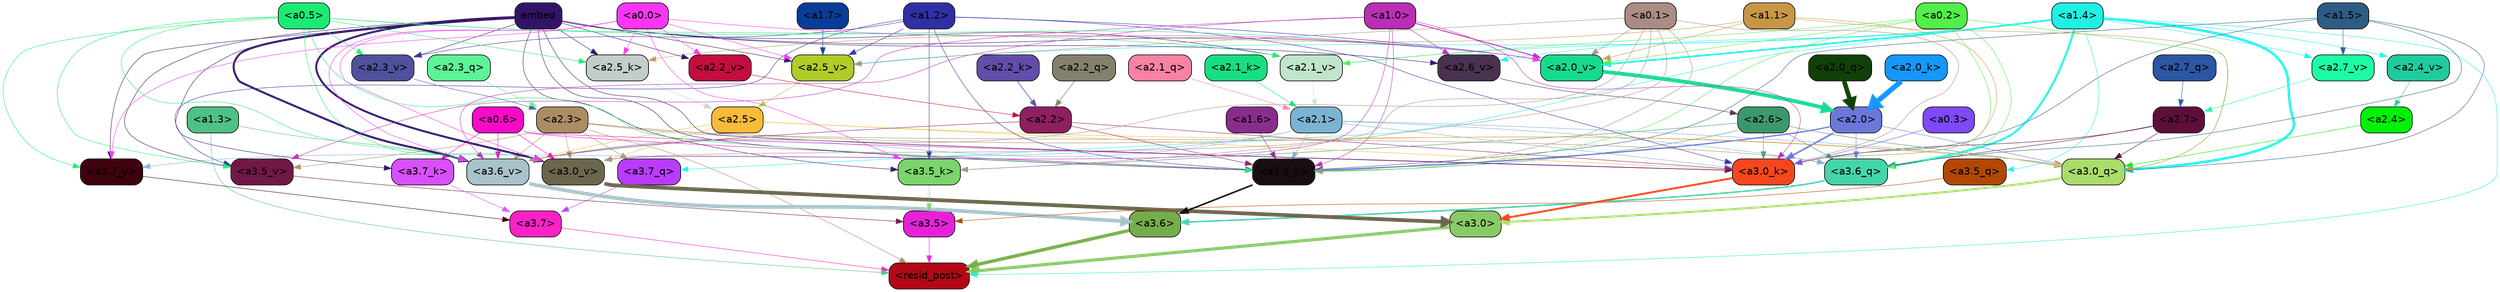 strict digraph "" {
	graph [bgcolor=transparent,
		layout=dot,
		overlap=false,
		splines=true
	];
	"<a3.7>"	[color=black,
		fillcolor="#fc21c6",
		fontname=Helvetica,
		shape=box,
		style="filled, rounded"];
	"<resid_post>"	[color=black,
		fillcolor="#b20815",
		fontname=Helvetica,
		shape=box,
		style="filled, rounded"];
	"<a3.7>" -> "<resid_post>"	[color="#fc21c6",
		penwidth=0.6239100098609924];
	"<a3.6>"	[color=black,
		fillcolor="#76ad4b",
		fontname=Helvetica,
		shape=box,
		style="filled, rounded"];
	"<a3.6>" -> "<resid_post>"	[color="#76ad4b",
		penwidth=4.569062113761902];
	"<a3.5>"	[color=black,
		fillcolor="#e622d9",
		fontname=Helvetica,
		shape=box,
		style="filled, rounded"];
	"<a3.5>" -> "<resid_post>"	[color="#e622d9",
		penwidth=0.6];
	"<a3.0>"	[color=black,
		fillcolor="#88ca65",
		fontname=Helvetica,
		shape=box,
		style="filled, rounded"];
	"<a3.0>" -> "<resid_post>"	[color="#88ca65",
		penwidth=4.283544182777405];
	"<a2.3>"	[color=black,
		fillcolor="#ac8c65",
		fontname=Helvetica,
		shape=box,
		style="filled, rounded"];
	"<a2.3>" -> "<resid_post>"	[color="#ac8c65",
		penwidth=0.6];
	"<a3.7_q>"	[color=black,
		fillcolor="#b93cfe",
		fontname=Helvetica,
		shape=box,
		style="filled, rounded"];
	"<a2.3>" -> "<a3.7_q>"	[color="#ac8c65",
		penwidth=0.6];
	"<a3.6_q>"	[color=black,
		fillcolor="#45d4aa",
		fontname=Helvetica,
		shape=box,
		style="filled, rounded"];
	"<a2.3>" -> "<a3.6_q>"	[color="#ac8c65",
		penwidth=0.6];
	"<a3.0_q>"	[color=black,
		fillcolor="#aadc6a",
		fontname=Helvetica,
		shape=box,
		style="filled, rounded"];
	"<a2.3>" -> "<a3.0_q>"	[color="#ac8c65",
		penwidth=0.6];
	"<a3.0_k>"	[color=black,
		fillcolor="#f7461e",
		fontname=Helvetica,
		shape=box,
		style="filled, rounded"];
	"<a2.3>" -> "<a3.0_k>"	[color="#ac8c65",
		penwidth=0.6];
	"<a3.6_v>"	[color=black,
		fillcolor="#a8c3c9",
		fontname=Helvetica,
		shape=box,
		style="filled, rounded"];
	"<a2.3>" -> "<a3.6_v>"	[color="#ac8c65",
		penwidth=0.6];
	"<a3.5_v>"	[color=black,
		fillcolor="#721846",
		fontname=Helvetica,
		shape=box,
		style="filled, rounded"];
	"<a2.3>" -> "<a3.5_v>"	[color="#ac8c65",
		penwidth=0.6];
	"<a3.0_v>"	[color=black,
		fillcolor="#6b664c",
		fontname=Helvetica,
		shape=box,
		style="filled, rounded"];
	"<a2.3>" -> "<a3.0_v>"	[color="#ac8c65",
		penwidth=0.6];
	"<a1.4>"	[color=black,
		fillcolor="#1ff0e4",
		fontname=Helvetica,
		shape=box,
		style="filled, rounded"];
	"<a1.4>" -> "<resid_post>"	[color="#1ff0e4",
		penwidth=0.6];
	"<a1.4>" -> "<a3.7_q>"	[color="#1ff0e4",
		penwidth=0.6];
	"<a1.4>" -> "<a3.6_q>"	[color="#1ff0e4",
		penwidth=2.7934007048606873];
	"<a3.5_q>"	[color=black,
		fillcolor="#b24700",
		fontname=Helvetica,
		shape=box,
		style="filled, rounded"];
	"<a1.4>" -> "<a3.5_q>"	[color="#1ff0e4",
		penwidth=0.6];
	"<a1.4>" -> "<a3.0_q>"	[color="#1ff0e4",
		penwidth=3.340754985809326];
	"<a2.7_v>"	[color=black,
		fillcolor="#1cfea4",
		fontname=Helvetica,
		shape=box,
		style="filled, rounded"];
	"<a1.4>" -> "<a2.7_v>"	[color="#1ff0e4",
		penwidth=0.6];
	"<a2.6_v>"	[color=black,
		fillcolor="#48324f",
		fontname=Helvetica,
		shape=box,
		style="filled, rounded"];
	"<a1.4>" -> "<a2.6_v>"	[color="#1ff0e4",
		penwidth=0.6];
	"<a2.5_v>"	[color=black,
		fillcolor="#afcc27",
		fontname=Helvetica,
		shape=box,
		style="filled, rounded"];
	"<a1.4>" -> "<a2.5_v>"	[color="#1ff0e4",
		penwidth=0.6];
	"<a2.4_v>"	[color=black,
		fillcolor="#1fcb9c",
		fontname=Helvetica,
		shape=box,
		style="filled, rounded"];
	"<a1.4>" -> "<a2.4_v>"	[color="#1ff0e4",
		penwidth=0.6];
	"<a2.1_v>"	[color=black,
		fillcolor="#c1e5ca",
		fontname=Helvetica,
		shape=box,
		style="filled, rounded"];
	"<a1.4>" -> "<a2.1_v>"	[color="#1ff0e4",
		penwidth=0.6];
	"<a2.0_v>"	[color=black,
		fillcolor="#16da90",
		fontname=Helvetica,
		shape=box,
		style="filled, rounded"];
	"<a1.4>" -> "<a2.0_v>"	[color="#1ff0e4",
		penwidth=2.268759250640869];
	"<a1.3>"	[color=black,
		fillcolor="#4ec184",
		fontname=Helvetica,
		shape=box,
		style="filled, rounded"];
	"<a1.3>" -> "<resid_post>"	[color="#4ec184",
		penwidth=0.6];
	"<a1.3>" -> "<a3.6_v>"	[color="#4ec184",
		penwidth=0.6];
	"<a3.7_q>" -> "<a3.7>"	[color="#b93cfe",
		penwidth=0.6];
	"<a3.6_q>" -> "<a3.6>"	[color="#45d4aa",
		penwidth=2.0347584784030914];
	"<a3.5_q>" -> "<a3.5>"	[color="#b24700",
		penwidth=0.6];
	"<a3.0_q>" -> "<a3.0>"	[color="#aadc6a",
		penwidth=2.8635367155075073];
	"<a3.7_k>"	[color=black,
		fillcolor="#d850fc",
		fontname=Helvetica,
		shape=box,
		style="filled, rounded"];
	"<a3.7_k>" -> "<a3.7>"	[color="#d850fc",
		penwidth=0.6];
	"<a3.6_k>"	[color=black,
		fillcolor="#180e0f",
		fontname=Helvetica,
		shape=box,
		style="filled, rounded"];
	"<a3.6_k>" -> "<a3.6>"	[color="#180e0f",
		penwidth=2.1760786175727844];
	"<a3.5_k>"	[color=black,
		fillcolor="#7cd46d",
		fontname=Helvetica,
		shape=box,
		style="filled, rounded"];
	"<a3.5_k>" -> "<a3.5>"	[color="#7cd46d",
		penwidth=0.6];
	"<a3.0_k>" -> "<a3.0>"	[color="#f7461e",
		penwidth=2.632905662059784];
	"<a3.7_v>"	[color=black,
		fillcolor="#3f020f",
		fontname=Helvetica,
		shape=box,
		style="filled, rounded"];
	"<a3.7_v>" -> "<a3.7>"	[color="#3f020f",
		penwidth=0.6];
	"<a3.6_v>" -> "<a3.6>"	[color="#a8c3c9",
		penwidth=4.981305837631226];
	"<a3.5_v>" -> "<a3.5>"	[color="#721846",
		penwidth=0.6];
	"<a3.0_v>" -> "<a3.0>"	[color="#6b664c",
		penwidth=5.168330669403076];
	"<a2.7>"	[color=black,
		fillcolor="#5e0e3b",
		fontname=Helvetica,
		shape=box,
		style="filled, rounded"];
	"<a2.7>" -> "<a3.6_q>"	[color="#5e0e3b",
		penwidth=0.6];
	"<a2.7>" -> "<a3.0_q>"	[color="#5e0e3b",
		penwidth=0.6];
	"<a2.7>" -> "<a3.0_k>"	[color="#5e0e3b",
		penwidth=0.6];
	"<a2.6>"	[color=black,
		fillcolor="#3d976c",
		fontname=Helvetica,
		shape=box,
		style="filled, rounded"];
	"<a2.6>" -> "<a3.6_q>"	[color="#3d976c",
		penwidth=0.6];
	"<a2.6>" -> "<a3.0_q>"	[color="#3d976c",
		penwidth=0.6];
	"<a2.6>" -> "<a3.6_k>"	[color="#3d976c",
		penwidth=0.6];
	"<a2.6>" -> "<a3.5_k>"	[color="#3d976c",
		penwidth=0.6];
	"<a2.6>" -> "<a3.0_k>"	[color="#3d976c",
		penwidth=0.6];
	"<a2.1>"	[color=black,
		fillcolor="#7bb3d2",
		fontname=Helvetica,
		shape=box,
		style="filled, rounded"];
	"<a2.1>" -> "<a3.6_q>"	[color="#7bb3d2",
		penwidth=0.6];
	"<a2.1>" -> "<a3.0_q>"	[color="#7bb3d2",
		penwidth=0.6];
	"<a2.1>" -> "<a3.6_k>"	[color="#7bb3d2",
		penwidth=0.6];
	"<a2.1>" -> "<a3.0_k>"	[color="#7bb3d2",
		penwidth=0.6];
	"<a2.1>" -> "<a3.7_v>"	[color="#7bb3d2",
		penwidth=0.6];
	"<a2.1>" -> "<a3.6_v>"	[color="#7bb3d2",
		penwidth=0.6];
	"<a2.0>"	[color=black,
		fillcolor="#6b78da",
		fontname=Helvetica,
		shape=box,
		style="filled, rounded"];
	"<a2.0>" -> "<a3.6_q>"	[color="#6b78da",
		penwidth=0.6];
	"<a2.0>" -> "<a3.0_q>"	[color="#6b78da",
		penwidth=0.6];
	"<a2.0>" -> "<a3.6_k>"	[color="#6b78da",
		penwidth=1.6382827460765839];
	"<a2.0>" -> "<a3.0_k>"	[color="#6b78da",
		penwidth=2.161143198609352];
	"<a1.5>"	[color=black,
		fillcolor="#2d5c84",
		fontname=Helvetica,
		shape=box,
		style="filled, rounded"];
	"<a1.5>" -> "<a3.6_q>"	[color="#2d5c84",
		penwidth=0.6];
	"<a1.5>" -> "<a3.0_q>"	[color="#2d5c84",
		penwidth=0.6];
	"<a1.5>" -> "<a3.6_k>"	[color="#2d5c84",
		penwidth=0.6];
	"<a1.5>" -> "<a3.0_k>"	[color="#2d5c84",
		penwidth=0.6];
	"<a1.5>" -> "<a2.7_v>"	[color="#2d5c84",
		penwidth=0.6];
	"<a0.2>"	[color=black,
		fillcolor="#52ee49",
		fontname=Helvetica,
		shape=box,
		style="filled, rounded"];
	"<a0.2>" -> "<a3.6_q>"	[color="#52ee49",
		penwidth=0.6];
	"<a0.2>" -> "<a3.0_q>"	[color="#52ee49",
		penwidth=0.6];
	"<a0.2>" -> "<a3.6_k>"	[color="#52ee49",
		penwidth=0.6];
	"<a0.2>" -> "<a3.0_k>"	[color="#52ee49",
		penwidth=0.6];
	"<a0.2>" -> "<a2.1_v>"	[color="#52ee49",
		penwidth=0.6];
	"<a0.2>" -> "<a2.0_v>"	[color="#52ee49",
		penwidth=0.6];
	"<a2.5>"	[color=black,
		fillcolor="#f7bb3a",
		fontname=Helvetica,
		shape=box,
		style="filled, rounded"];
	"<a2.5>" -> "<a3.0_q>"	[color="#f7bb3a",
		penwidth=0.6];
	"<a2.5>" -> "<a3.0_k>"	[color="#f7bb3a",
		penwidth=0.6];
	"<a2.5>" -> "<a3.6_v>"	[color="#f7bb3a",
		penwidth=0.6];
	"<a2.5>" -> "<a3.0_v>"	[color="#f7bb3a",
		penwidth=0.6];
	"<a2.4>"	[color=black,
		fillcolor="#01f003",
		fontname=Helvetica,
		shape=box,
		style="filled, rounded"];
	"<a2.4>" -> "<a3.0_q>"	[color="#01f003",
		penwidth=0.6];
	"<a1.1>"	[color=black,
		fillcolor="#c79746",
		fontname=Helvetica,
		shape=box,
		style="filled, rounded"];
	"<a1.1>" -> "<a3.0_q>"	[color="#c79746",
		penwidth=0.6];
	"<a1.1>" -> "<a3.0_k>"	[color="#c79746",
		penwidth=0.6];
	"<a2.5_k>"	[color=black,
		fillcolor="#c3cecb",
		fontname=Helvetica,
		shape=box,
		style="filled, rounded"];
	"<a1.1>" -> "<a2.5_k>"	[color="#c79746",
		penwidth=0.6];
	"<a1.1>" -> "<a2.0_v>"	[color="#c79746",
		penwidth=0.6];
	"<a0.6>"	[color=black,
		fillcolor="#fa0ac8",
		fontname=Helvetica,
		shape=box,
		style="filled, rounded"];
	"<a0.6>" -> "<a3.7_k>"	[color="#fa0ac8",
		penwidth=0.6];
	"<a0.6>" -> "<a3.6_k>"	[color="#fa0ac8",
		penwidth=0.6];
	"<a0.6>" -> "<a3.0_k>"	[color="#fa0ac8",
		penwidth=0.6];
	"<a0.6>" -> "<a3.6_v>"	[color="#fa0ac8",
		penwidth=0.6];
	"<a0.6>" -> "<a3.0_v>"	[color="#fa0ac8",
		penwidth=0.6];
	embed	[color=black,
		fillcolor="#321467",
		fontname=Helvetica,
		shape=box,
		style="filled, rounded"];
	embed -> "<a3.7_k>"	[color="#321467",
		penwidth=0.6];
	embed -> "<a3.6_k>"	[color="#321467",
		penwidth=0.6];
	embed -> "<a3.5_k>"	[color="#321467",
		penwidth=0.6];
	embed -> "<a3.0_k>"	[color="#321467",
		penwidth=0.6];
	embed -> "<a3.7_v>"	[color="#321467",
		penwidth=0.6];
	embed -> "<a3.6_v>"	[color="#321467",
		penwidth=2.7825746536254883];
	embed -> "<a3.5_v>"	[color="#321467",
		penwidth=0.6];
	embed -> "<a3.0_v>"	[color="#321467",
		penwidth=2.6950180530548096];
	embed -> "<a2.5_k>"	[color="#321467",
		penwidth=0.6];
	embed -> "<a2.6_v>"	[color="#321467",
		penwidth=0.6];
	embed -> "<a2.5_v>"	[color="#321467",
		penwidth=0.6];
	"<a2.3_v>"	[color=black,
		fillcolor="#50519c",
		fontname=Helvetica,
		shape=box,
		style="filled, rounded"];
	embed -> "<a2.3_v>"	[color="#321467",
		penwidth=0.6];
	"<a2.2_v>"	[color=black,
		fillcolor="#c40d3f",
		fontname=Helvetica,
		shape=box,
		style="filled, rounded"];
	embed -> "<a2.2_v>"	[color="#321467",
		penwidth=0.6];
	embed -> "<a2.1_v>"	[color="#321467",
		penwidth=0.6];
	embed -> "<a2.0_v>"	[color="#321467",
		penwidth=0.6];
	"<a2.2>"	[color=black,
		fillcolor="#8e1f61",
		fontname=Helvetica,
		shape=box,
		style="filled, rounded"];
	"<a2.2>" -> "<a3.6_k>"	[color="#8e1f61",
		penwidth=0.6];
	"<a2.2>" -> "<a3.0_k>"	[color="#8e1f61",
		penwidth=0.6];
	"<a2.2>" -> "<a3.6_v>"	[color="#8e1f61",
		penwidth=0.6];
	"<a1.6>"	[color=black,
		fillcolor="#882d8b",
		fontname=Helvetica,
		shape=box,
		style="filled, rounded"];
	"<a1.6>" -> "<a3.6_k>"	[color="#882d8b",
		penwidth=0.6];
	"<a1.2>"	[color=black,
		fillcolor="#312fa4",
		fontname=Helvetica,
		shape=box,
		style="filled, rounded"];
	"<a1.2>" -> "<a3.6_k>"	[color="#312fa4",
		penwidth=0.6];
	"<a1.2>" -> "<a3.5_k>"	[color="#312fa4",
		penwidth=0.6];
	"<a1.2>" -> "<a3.0_k>"	[color="#312fa4",
		penwidth=0.6];
	"<a1.2>" -> "<a3.5_v>"	[color="#312fa4",
		penwidth=0.6];
	"<a1.2>" -> "<a2.5_v>"	[color="#312fa4",
		penwidth=0.6];
	"<a1.2>" -> "<a2.3_v>"	[color="#312fa4",
		penwidth=0.6];
	"<a1.2>" -> "<a2.0_v>"	[color="#312fa4",
		penwidth=0.6];
	"<a1.0>"	[color=black,
		fillcolor="#bb2eb6",
		fontname=Helvetica,
		shape=box,
		style="filled, rounded"];
	"<a1.0>" -> "<a3.6_k>"	[color="#bb2eb6",
		penwidth=0.6];
	"<a1.0>" -> "<a3.0_k>"	[color="#bb2eb6",
		penwidth=0.6];
	"<a1.0>" -> "<a3.6_v>"	[color="#bb2eb6",
		penwidth=0.6];
	"<a1.0>" -> "<a3.5_v>"	[color="#bb2eb6",
		penwidth=0.6];
	"<a1.0>" -> "<a3.0_v>"	[color="#bb2eb6",
		penwidth=0.6];
	"<a1.0>" -> "<a2.6_v>"	[color="#bb2eb6",
		penwidth=0.6];
	"<a1.0>" -> "<a2.0_v>"	[color="#bb2eb6",
		penwidth=1.2213096618652344];
	"<a0.5>"	[color=black,
		fillcolor="#1beb74",
		fontname=Helvetica,
		shape=box,
		style="filled, rounded"];
	"<a0.5>" -> "<a3.6_k>"	[color="#1beb74",
		penwidth=0.6];
	"<a0.5>" -> "<a3.7_v>"	[color="#1beb74",
		penwidth=0.6];
	"<a0.5>" -> "<a3.6_v>"	[color="#1beb74",
		penwidth=0.6];
	"<a0.5>" -> "<a3.5_v>"	[color="#1beb74",
		penwidth=0.6];
	"<a0.5>" -> "<a3.0_v>"	[color="#1beb74",
		penwidth=0.6];
	"<a0.5>" -> "<a2.5_k>"	[color="#1beb74",
		penwidth=0.6];
	"<a0.5>" -> "<a2.3_v>"	[color="#1beb74",
		penwidth=0.6];
	"<a0.5>" -> "<a2.1_v>"	[color="#1beb74",
		penwidth=0.6];
	"<a0.5>" -> "<a2.0_v>"	[color="#1beb74",
		penwidth=0.6];
	"<a0.1>"	[color=black,
		fillcolor="#aa8c84",
		fontname=Helvetica,
		shape=box,
		style="filled, rounded"];
	"<a0.1>" -> "<a3.6_k>"	[color="#aa8c84",
		penwidth=0.6];
	"<a0.1>" -> "<a3.5_k>"	[color="#aa8c84",
		penwidth=0.6];
	"<a0.1>" -> "<a3.0_k>"	[color="#aa8c84",
		penwidth=0.6];
	"<a0.1>" -> "<a3.6_v>"	[color="#aa8c84",
		penwidth=0.6];
	"<a0.1>" -> "<a3.0_v>"	[color="#aa8c84",
		penwidth=0.6];
	"<a0.1>" -> "<a2.5_v>"	[color="#aa8c84",
		penwidth=0.6];
	"<a0.1>" -> "<a2.0_v>"	[color="#aa8c84",
		penwidth=0.6];
	"<a0.0>"	[color=black,
		fillcolor="#fa35f4",
		fontname=Helvetica,
		shape=box,
		style="filled, rounded"];
	"<a0.0>" -> "<a3.5_k>"	[color="#fa35f4",
		penwidth=0.6];
	"<a0.0>" -> "<a3.7_v>"	[color="#fa35f4",
		penwidth=0.6];
	"<a0.0>" -> "<a3.6_v>"	[color="#fa35f4",
		penwidth=0.6];
	"<a0.0>" -> "<a3.0_v>"	[color="#fa35f4",
		penwidth=0.6];
	"<a0.0>" -> "<a2.5_k>"	[color="#fa35f4",
		penwidth=0.6];
	"<a0.0>" -> "<a2.5_v>"	[color="#fa35f4",
		penwidth=0.6];
	"<a0.0>" -> "<a2.2_v>"	[color="#fa35f4",
		penwidth=0.6];
	"<a0.0>" -> "<a2.0_v>"	[color="#fa35f4",
		penwidth=0.6];
	"<a0.3>"	[color=black,
		fillcolor="#7e49f9",
		fontname=Helvetica,
		shape=box,
		style="filled, rounded"];
	"<a0.3>" -> "<a3.0_k>"	[color="#7e49f9",
		penwidth=0.6];
	"<a2.7_q>"	[color=black,
		fillcolor="#2b56a2",
		fontname=Helvetica,
		shape=box,
		style="filled, rounded"];
	"<a2.7_q>" -> "<a2.7>"	[color="#2b56a2",
		penwidth=0.6];
	"<a2.3_q>"	[color=black,
		fillcolor="#5df397",
		fontname=Helvetica,
		shape=box,
		style="filled, rounded"];
	"<a2.3_q>" -> "<a2.3>"	[color="#5df397",
		penwidth=0.6];
	"<a2.2_q>"	[color=black,
		fillcolor="#85806d",
		fontname=Helvetica,
		shape=box,
		style="filled, rounded"];
	"<a2.2_q>" -> "<a2.2>"	[color="#85806d",
		penwidth=0.7553567886352539];
	"<a2.1_q>"	[color=black,
		fillcolor="#f782a3",
		fontname=Helvetica,
		shape=box,
		style="filled, rounded"];
	"<a2.1_q>" -> "<a2.1>"	[color="#f782a3",
		penwidth=0.6];
	"<a2.0_q>"	[color=black,
		fillcolor="#104007",
		fontname=Helvetica,
		shape=box,
		style="filled, rounded"];
	"<a2.0_q>" -> "<a2.0>"	[color="#104007",
		penwidth=6.256794691085815];
	"<a2.5_k>" -> "<a2.5>"	[color="#c3cecb",
		penwidth=0.6];
	"<a2.2_k>"	[color=black,
		fillcolor="#624daa",
		fontname=Helvetica,
		shape=box,
		style="filled, rounded"];
	"<a2.2_k>" -> "<a2.2>"	[color="#624daa",
		penwidth=0.8854708671569824];
	"<a2.1_k>"	[color=black,
		fillcolor="#17df81",
		fontname=Helvetica,
		shape=box,
		style="filled, rounded"];
	"<a2.1_k>" -> "<a2.1>"	[color="#17df81",
		penwidth=0.6];
	"<a2.0_k>"	[color=black,
		fillcolor="#1597fc",
		fontname=Helvetica,
		shape=box,
		style="filled, rounded"];
	"<a2.0_k>" -> "<a2.0>"	[color="#1597fc",
		penwidth=7.231504917144775];
	"<a2.7_v>" -> "<a2.7>"	[color="#1cfea4",
		penwidth=0.6];
	"<a2.6_v>" -> "<a2.6>"	[color="#48324f",
		penwidth=0.6];
	"<a2.5_v>" -> "<a2.5>"	[color="#afcc27",
		penwidth=0.6];
	"<a2.4_v>" -> "<a2.4>"	[color="#1fcb9c",
		penwidth=0.6];
	"<a2.3_v>" -> "<a2.3>"	[color="#50519c",
		penwidth=0.6];
	"<a2.2_v>" -> "<a2.2>"	[color="#c40d3f",
		penwidth=0.6];
	"<a2.1_v>" -> "<a2.1>"	[color="#c1e5ca",
		penwidth=0.6];
	"<a2.0_v>" -> "<a2.0>"	[color="#16da90",
		penwidth=5.231471925973892];
	"<a1.7>"	[color=black,
		fillcolor="#073c98",
		fontname=Helvetica,
		shape=box,
		style="filled, rounded"];
	"<a1.7>" -> "<a2.5_v>"	[color="#073c98",
		penwidth=0.6];
}
